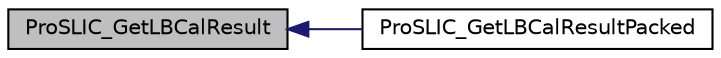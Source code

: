 digraph "ProSLIC_GetLBCalResult"
{
  edge [fontname="Helvetica",fontsize="10",labelfontname="Helvetica",labelfontsize="10"];
  node [fontname="Helvetica",fontsize="10",shape=record];
  rankdir="LR";
  Node1 [label="ProSLIC_GetLBCalResult",height=0.2,width=0.4,color="black", fillcolor="grey75", style="filled", fontcolor="black"];
  Node1 -> Node2 [dir="back",color="midnightblue",fontsize="10",style="solid",fontname="Helvetica"];
  Node2 [label="ProSLIC_GetLBCalResultPacked",height=0.2,width=0.4,color="black", fillcolor="white", style="filled",URL="$group___p_r_o_s_l_i_c___l_b___c_a_l_i_b_r_a_t_i_o_n.html#gad34847314a81fd733bd098015d69390d",tooltip="This function returns the results of the last LB calibration packed into single int32. "];
}
